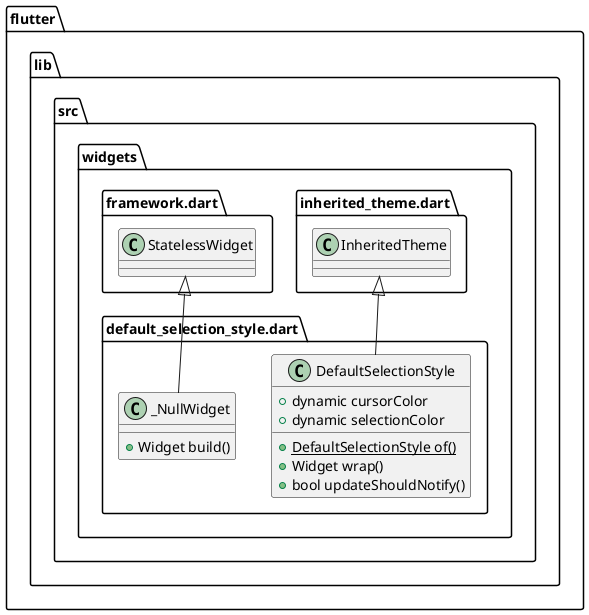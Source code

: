 @startuml
set namespaceSeparator ::

class "flutter::lib::src::widgets::default_selection_style.dart::DefaultSelectionStyle" {
  +dynamic cursorColor
  +dynamic selectionColor
  {static} +DefaultSelectionStyle of()
  +Widget wrap()
  +bool updateShouldNotify()
}

"flutter::lib::src::widgets::inherited_theme.dart::InheritedTheme" <|-- "flutter::lib::src::widgets::default_selection_style.dart::DefaultSelectionStyle"

class "flutter::lib::src::widgets::default_selection_style.dart::_NullWidget" {
  +Widget build()
}

"flutter::lib::src::widgets::framework.dart::StatelessWidget" <|-- "flutter::lib::src::widgets::default_selection_style.dart::_NullWidget"


@enduml